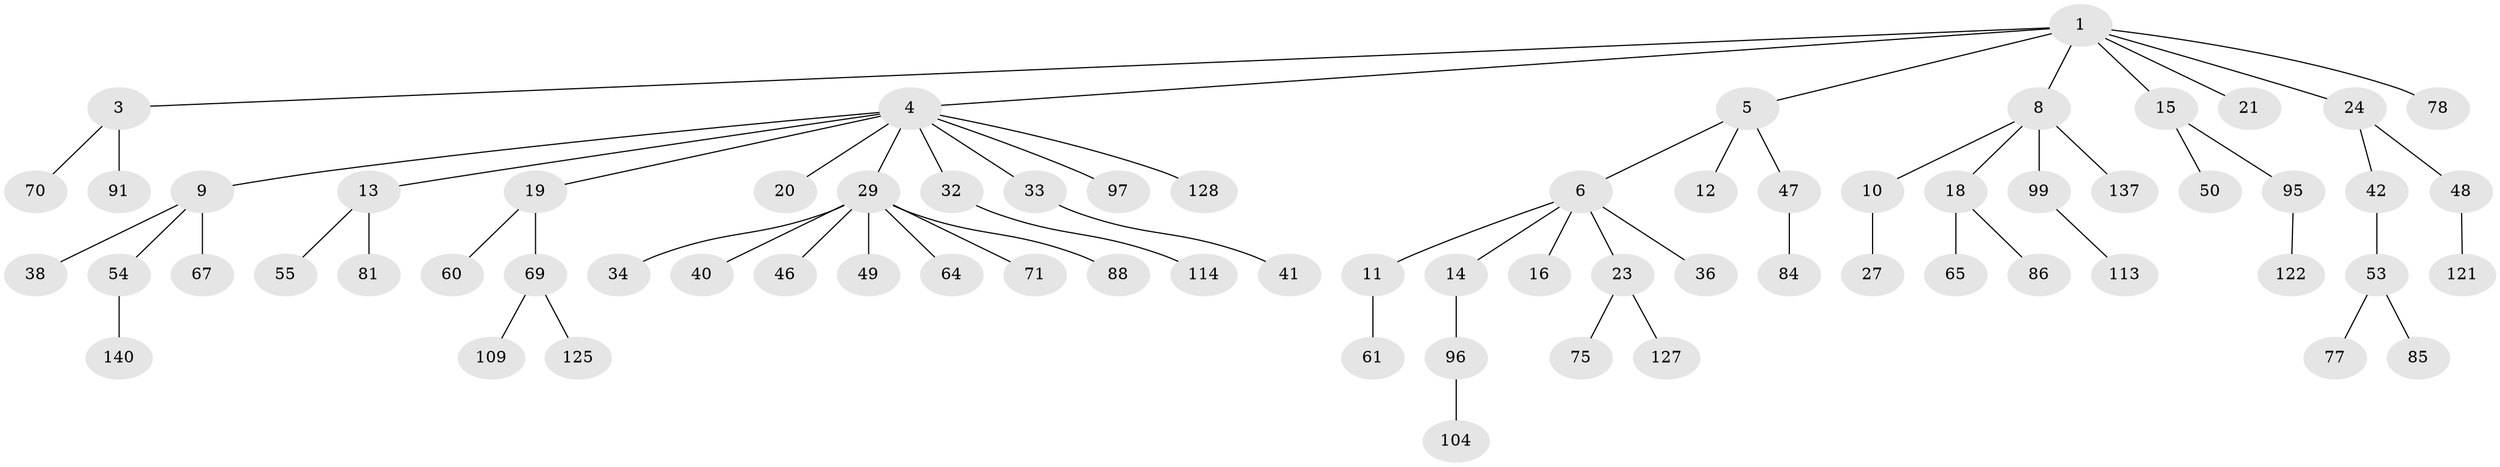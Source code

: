 // original degree distribution, {4: 0.07801418439716312, 6: 0.014184397163120567, 3: 0.1276595744680851, 5: 0.03546099290780142, 8: 0.0070921985815602835, 2: 0.23404255319148937, 1: 0.5035460992907801}
// Generated by graph-tools (version 1.1) at 2025/15/03/09/25 04:15:28]
// undirected, 70 vertices, 69 edges
graph export_dot {
graph [start="1"]
  node [color=gray90,style=filled];
  1 [super="+2"];
  3;
  4 [super="+7"];
  5 [super="+66"];
  6;
  8 [super="+22+58"];
  9;
  10;
  11 [super="+111"];
  12 [super="+25"];
  13 [super="+31+17+83"];
  14;
  15 [super="+62"];
  16 [super="+133"];
  18 [super="+92"];
  19 [super="+94+57"];
  20 [super="+107+28"];
  21 [super="+74"];
  23 [super="+26+132+45+59"];
  24 [super="+39"];
  27;
  29 [super="+35+90+30+56"];
  32 [super="+101+76"];
  33;
  34 [super="+80+89"];
  36 [super="+73"];
  38;
  40;
  41 [super="+44+118"];
  42;
  46 [super="+68+63+135+117"];
  47;
  48;
  49;
  50;
  53;
  54;
  55;
  60;
  61;
  64 [super="+129+106+72"];
  65;
  67;
  69;
  70;
  71;
  75 [super="+100"];
  77;
  78;
  81;
  84;
  85;
  86 [super="+126"];
  88 [super="+138"];
  91;
  95;
  96;
  97;
  99 [super="+112"];
  104;
  109;
  113;
  114;
  121;
  122;
  125;
  127;
  128;
  137;
  140;
  1 -- 3;
  1 -- 8;
  1 -- 21;
  1 -- 4;
  1 -- 5;
  1 -- 24;
  1 -- 78;
  1 -- 15;
  3 -- 70;
  3 -- 91;
  4 -- 20;
  4 -- 29;
  4 -- 32;
  4 -- 33;
  4 -- 97;
  4 -- 128;
  4 -- 9;
  4 -- 13;
  4 -- 19;
  5 -- 6;
  5 -- 12;
  5 -- 47;
  6 -- 11;
  6 -- 14;
  6 -- 16;
  6 -- 23;
  6 -- 36;
  8 -- 10;
  8 -- 18;
  8 -- 137;
  8 -- 99;
  9 -- 38;
  9 -- 54;
  9 -- 67;
  10 -- 27;
  11 -- 61;
  13 -- 81;
  13 -- 55;
  14 -- 96;
  15 -- 50;
  15 -- 95;
  18 -- 65;
  18 -- 86;
  19 -- 69;
  19 -- 60;
  23 -- 127;
  23 -- 75;
  24 -- 42;
  24 -- 48;
  29 -- 49;
  29 -- 46;
  29 -- 64;
  29 -- 34;
  29 -- 71;
  29 -- 40;
  29 -- 88;
  32 -- 114;
  33 -- 41;
  42 -- 53;
  47 -- 84;
  48 -- 121;
  53 -- 77;
  53 -- 85;
  54 -- 140;
  69 -- 109;
  69 -- 125;
  95 -- 122;
  96 -- 104;
  99 -- 113;
}
